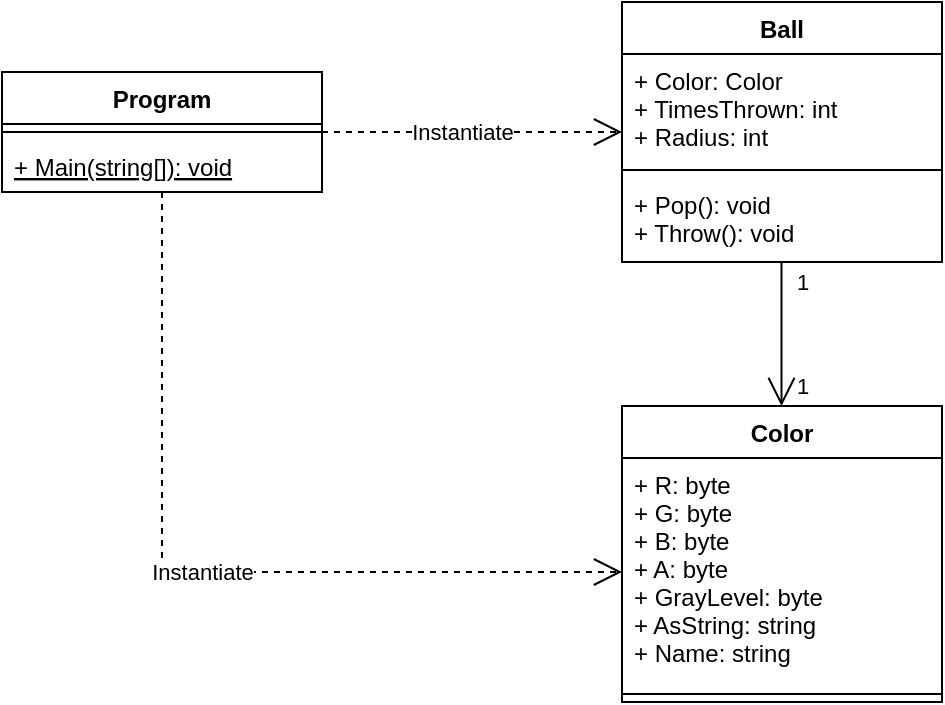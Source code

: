 <mxfile version="17.4.1" type="device"><diagram id="C5RBs43oDa-KdzZeNtuy" name="Page-1"><mxGraphModel dx="868" dy="489" grid="1" gridSize="10" guides="1" tooltips="1" connect="1" arrows="1" fold="1" page="1" pageScale="1" pageWidth="827" pageHeight="1169" math="0" shadow="0"><root><mxCell id="WIyWlLk6GJQsqaUBKTNV-0"/><mxCell id="WIyWlLk6GJQsqaUBKTNV-1" parent="WIyWlLk6GJQsqaUBKTNV-0"/><mxCell id="Xa457omPfG3McINHIqVQ-1" value="Program" style="swimlane;fontStyle=1;align=center;verticalAlign=top;childLayout=stackLayout;horizontal=1;startSize=26;horizontalStack=0;resizeParent=1;resizeParentMax=0;resizeLast=0;collapsible=1;marginBottom=0;" vertex="1" parent="WIyWlLk6GJQsqaUBKTNV-1"><mxGeometry x="90" y="180" width="160" height="60" as="geometry"/></mxCell><mxCell id="Xa457omPfG3McINHIqVQ-3" value="" style="line;strokeWidth=1;fillColor=none;align=left;verticalAlign=middle;spacingTop=-1;spacingLeft=3;spacingRight=3;rotatable=0;labelPosition=right;points=[];portConstraint=eastwest;" vertex="1" parent="Xa457omPfG3McINHIqVQ-1"><mxGeometry y="26" width="160" height="8" as="geometry"/></mxCell><mxCell id="Xa457omPfG3McINHIqVQ-4" value="+ Main(string[]): void" style="text;strokeColor=none;fillColor=none;align=left;verticalAlign=top;spacingLeft=4;spacingRight=4;overflow=hidden;rotatable=0;points=[[0,0.5],[1,0.5]];portConstraint=eastwest;fontStyle=4" vertex="1" parent="Xa457omPfG3McINHIqVQ-1"><mxGeometry y="34" width="160" height="26" as="geometry"/></mxCell><mxCell id="Xa457omPfG3McINHIqVQ-5" value="Color" style="swimlane;fontStyle=1;align=center;verticalAlign=top;childLayout=stackLayout;horizontal=1;startSize=26;horizontalStack=0;resizeParent=1;resizeParentMax=0;resizeLast=0;collapsible=1;marginBottom=0;" vertex="1" parent="WIyWlLk6GJQsqaUBKTNV-1"><mxGeometry x="400" y="347" width="160" height="148" as="geometry"/></mxCell><mxCell id="Xa457omPfG3McINHIqVQ-6" value="+ R: byte&#xA;+ G: byte&#xA;+ B: byte&#xA;+ A: byte&#xA;+ GrayLevel: byte&#xA;+ AsString: string&#xA;+ Name: string&#xA;" style="text;strokeColor=none;fillColor=none;align=left;verticalAlign=top;spacingLeft=4;spacingRight=4;overflow=hidden;rotatable=0;points=[[0,0.5],[1,0.5]];portConstraint=eastwest;" vertex="1" parent="Xa457omPfG3McINHIqVQ-5"><mxGeometry y="26" width="160" height="114" as="geometry"/></mxCell><mxCell id="Xa457omPfG3McINHIqVQ-7" value="" style="line;strokeWidth=1;fillColor=none;align=left;verticalAlign=middle;spacingTop=-1;spacingLeft=3;spacingRight=3;rotatable=0;labelPosition=right;points=[];portConstraint=eastwest;" vertex="1" parent="Xa457omPfG3McINHIqVQ-5"><mxGeometry y="140" width="160" height="8" as="geometry"/></mxCell><mxCell id="Xa457omPfG3McINHIqVQ-14" value="Ball" style="swimlane;fontStyle=1;align=center;verticalAlign=top;childLayout=stackLayout;horizontal=1;startSize=26;horizontalStack=0;resizeParent=1;resizeParentMax=0;resizeLast=0;collapsible=1;marginBottom=0;" vertex="1" parent="WIyWlLk6GJQsqaUBKTNV-1"><mxGeometry x="400" y="145" width="160" height="130" as="geometry"/></mxCell><mxCell id="Xa457omPfG3McINHIqVQ-15" value="+ Color: Color&#xA;+ TimesThrown: int&#xA;+ Radius: int&#xA;" style="text;strokeColor=none;fillColor=none;align=left;verticalAlign=top;spacingLeft=4;spacingRight=4;overflow=hidden;rotatable=0;points=[[0,0.5],[1,0.5]];portConstraint=eastwest;" vertex="1" parent="Xa457omPfG3McINHIqVQ-14"><mxGeometry y="26" width="160" height="54" as="geometry"/></mxCell><mxCell id="Xa457omPfG3McINHIqVQ-16" value="" style="line;strokeWidth=1;fillColor=none;align=left;verticalAlign=middle;spacingTop=-1;spacingLeft=3;spacingRight=3;rotatable=0;labelPosition=right;points=[];portConstraint=eastwest;" vertex="1" parent="Xa457omPfG3McINHIqVQ-14"><mxGeometry y="80" width="160" height="8" as="geometry"/></mxCell><mxCell id="Xa457omPfG3McINHIqVQ-17" value="+ Pop(): void&#xA;+ Throw(): void&#xA;" style="text;strokeColor=none;fillColor=none;align=left;verticalAlign=top;spacingLeft=4;spacingRight=4;overflow=hidden;rotatable=0;points=[[0,0.5],[1,0.5]];portConstraint=eastwest;" vertex="1" parent="Xa457omPfG3McINHIqVQ-14"><mxGeometry y="88" width="160" height="42" as="geometry"/></mxCell><mxCell id="Xa457omPfG3McINHIqVQ-19" value="Instantiate" style="endArrow=open;endSize=12;dashed=1;html=1;rounded=0;exitX=0.5;exitY=1;exitDx=0;exitDy=0;entryX=0;entryY=0.5;entryDx=0;entryDy=0;" edge="1" parent="WIyWlLk6GJQsqaUBKTNV-1" source="Xa457omPfG3McINHIqVQ-1" target="Xa457omPfG3McINHIqVQ-6"><mxGeometry width="160" relative="1" as="geometry"><mxPoint x="130" y="310" as="sourcePoint"/><mxPoint x="310" y="440" as="targetPoint"/><Array as="points"><mxPoint x="170" y="430"/></Array></mxGeometry></mxCell><mxCell id="Xa457omPfG3McINHIqVQ-22" value="&lt;div&gt;Instantiate&lt;/div&gt;" style="endArrow=open;endSize=12;dashed=1;html=1;rounded=0;exitX=1;exitY=0.5;exitDx=0;exitDy=0;" edge="1" parent="WIyWlLk6GJQsqaUBKTNV-1" source="Xa457omPfG3McINHIqVQ-1" target="Xa457omPfG3McINHIqVQ-14"><mxGeometry x="-0.067" width="160" relative="1" as="geometry"><mxPoint x="310" y="340" as="sourcePoint"/><mxPoint x="320" y="190" as="targetPoint"/><mxPoint as="offset"/></mxGeometry></mxCell><mxCell id="Xa457omPfG3McINHIqVQ-26" value="1" style="endArrow=open;html=1;edgeStyle=orthogonalEdgeStyle;rounded=0;endFill=0;endSize=12;" edge="1" parent="WIyWlLk6GJQsqaUBKTNV-1"><mxGeometry x="-0.722" y="10" relative="1" as="geometry"><mxPoint x="479.75" y="275" as="sourcePoint"/><mxPoint x="479.75" y="347" as="targetPoint"/><mxPoint as="offset"/></mxGeometry></mxCell><mxCell id="Xa457omPfG3McINHIqVQ-29" value="1" style="edgeLabel;html=1;align=center;verticalAlign=middle;resizable=0;points=[];" vertex="1" connectable="0" parent="Xa457omPfG3McINHIqVQ-26"><mxGeometry x="0.361" relative="1" as="geometry"><mxPoint x="10" y="13" as="offset"/></mxGeometry></mxCell></root></mxGraphModel></diagram></mxfile>